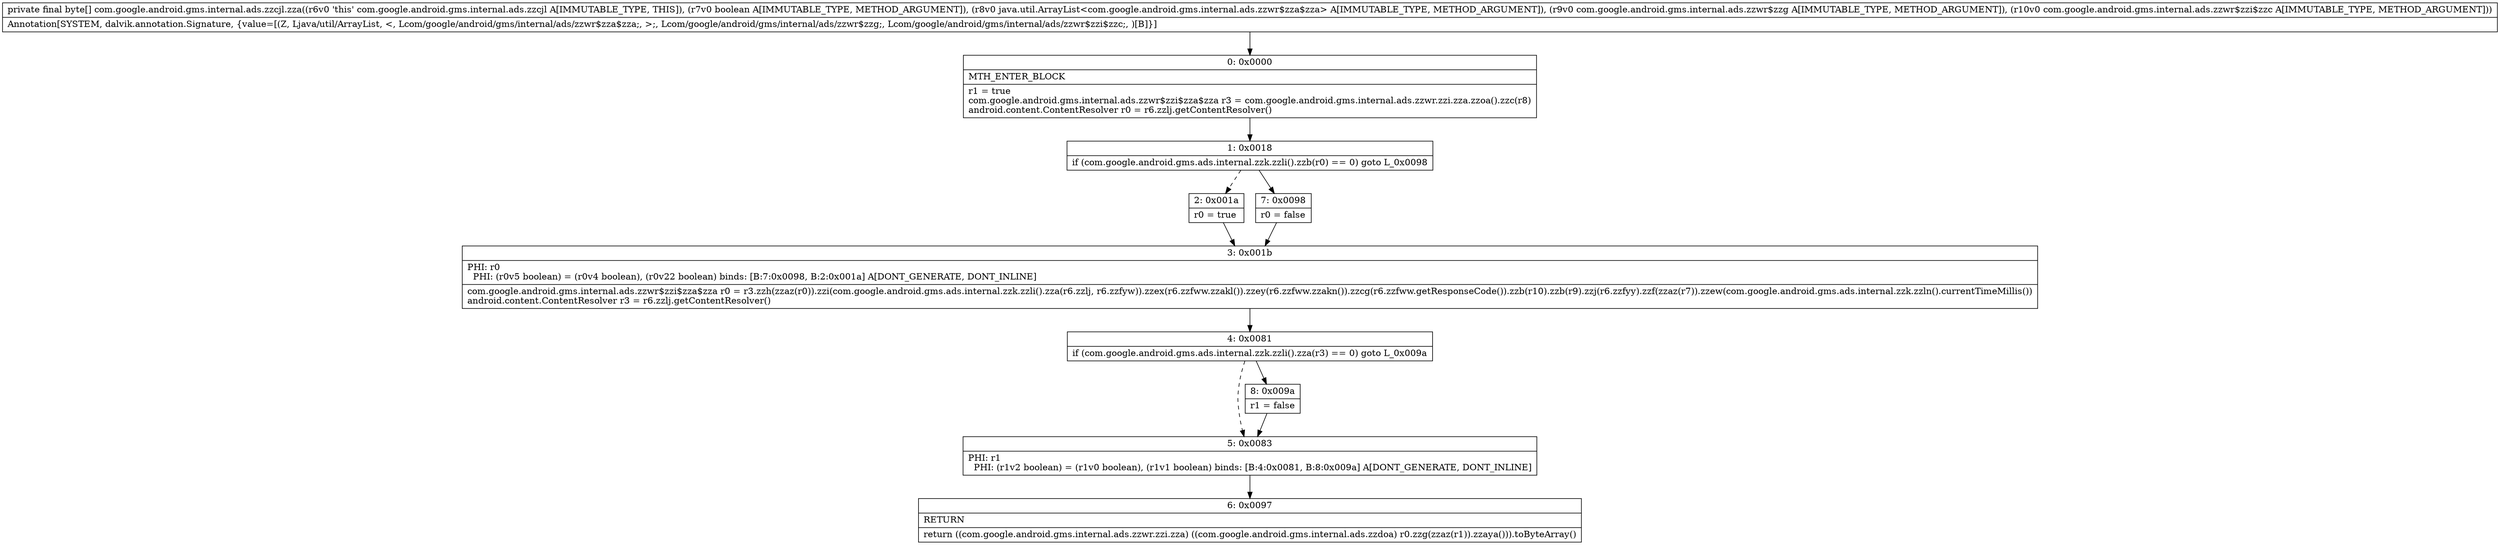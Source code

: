 digraph "CFG forcom.google.android.gms.internal.ads.zzcjl.zza(ZLjava\/util\/ArrayList;Lcom\/google\/android\/gms\/internal\/ads\/zzwr$zzg;Lcom\/google\/android\/gms\/internal\/ads\/zzwr$zzi$zzc;)[B" {
Node_0 [shape=record,label="{0\:\ 0x0000|MTH_ENTER_BLOCK\l|r1 = true\lcom.google.android.gms.internal.ads.zzwr$zzi$zza$zza r3 = com.google.android.gms.internal.ads.zzwr.zzi.zza.zzoa().zzc(r8)\landroid.content.ContentResolver r0 = r6.zzlj.getContentResolver()\l}"];
Node_1 [shape=record,label="{1\:\ 0x0018|if (com.google.android.gms.ads.internal.zzk.zzli().zzb(r0) == 0) goto L_0x0098\l}"];
Node_2 [shape=record,label="{2\:\ 0x001a|r0 = true\l}"];
Node_3 [shape=record,label="{3\:\ 0x001b|PHI: r0 \l  PHI: (r0v5 boolean) = (r0v4 boolean), (r0v22 boolean) binds: [B:7:0x0098, B:2:0x001a] A[DONT_GENERATE, DONT_INLINE]\l|com.google.android.gms.internal.ads.zzwr$zzi$zza$zza r0 = r3.zzh(zzaz(r0)).zzi(com.google.android.gms.ads.internal.zzk.zzli().zza(r6.zzlj, r6.zzfyw)).zzex(r6.zzfww.zzakl()).zzey(r6.zzfww.zzakn()).zzcg(r6.zzfww.getResponseCode()).zzb(r10).zzb(r9).zzj(r6.zzfyy).zzf(zzaz(r7)).zzew(com.google.android.gms.ads.internal.zzk.zzln().currentTimeMillis())\landroid.content.ContentResolver r3 = r6.zzlj.getContentResolver()\l}"];
Node_4 [shape=record,label="{4\:\ 0x0081|if (com.google.android.gms.ads.internal.zzk.zzli().zza(r3) == 0) goto L_0x009a\l}"];
Node_5 [shape=record,label="{5\:\ 0x0083|PHI: r1 \l  PHI: (r1v2 boolean) = (r1v0 boolean), (r1v1 boolean) binds: [B:4:0x0081, B:8:0x009a] A[DONT_GENERATE, DONT_INLINE]\l}"];
Node_6 [shape=record,label="{6\:\ 0x0097|RETURN\l|return ((com.google.android.gms.internal.ads.zzwr.zzi.zza) ((com.google.android.gms.internal.ads.zzdoa) r0.zzg(zzaz(r1)).zzaya())).toByteArray()\l}"];
Node_7 [shape=record,label="{7\:\ 0x0098|r0 = false\l}"];
Node_8 [shape=record,label="{8\:\ 0x009a|r1 = false\l}"];
MethodNode[shape=record,label="{private final byte[] com.google.android.gms.internal.ads.zzcjl.zza((r6v0 'this' com.google.android.gms.internal.ads.zzcjl A[IMMUTABLE_TYPE, THIS]), (r7v0 boolean A[IMMUTABLE_TYPE, METHOD_ARGUMENT]), (r8v0 java.util.ArrayList\<com.google.android.gms.internal.ads.zzwr$zza$zza\> A[IMMUTABLE_TYPE, METHOD_ARGUMENT]), (r9v0 com.google.android.gms.internal.ads.zzwr$zzg A[IMMUTABLE_TYPE, METHOD_ARGUMENT]), (r10v0 com.google.android.gms.internal.ads.zzwr$zzi$zzc A[IMMUTABLE_TYPE, METHOD_ARGUMENT]))  | Annotation[SYSTEM, dalvik.annotation.Signature, \{value=[(Z, Ljava\/util\/ArrayList, \<, Lcom\/google\/android\/gms\/internal\/ads\/zzwr$zza$zza;, \>;, Lcom\/google\/android\/gms\/internal\/ads\/zzwr$zzg;, Lcom\/google\/android\/gms\/internal\/ads\/zzwr$zzi$zzc;, )[B]\}]\l}"];
MethodNode -> Node_0;
Node_0 -> Node_1;
Node_1 -> Node_2[style=dashed];
Node_1 -> Node_7;
Node_2 -> Node_3;
Node_3 -> Node_4;
Node_4 -> Node_5[style=dashed];
Node_4 -> Node_8;
Node_5 -> Node_6;
Node_7 -> Node_3;
Node_8 -> Node_5;
}

